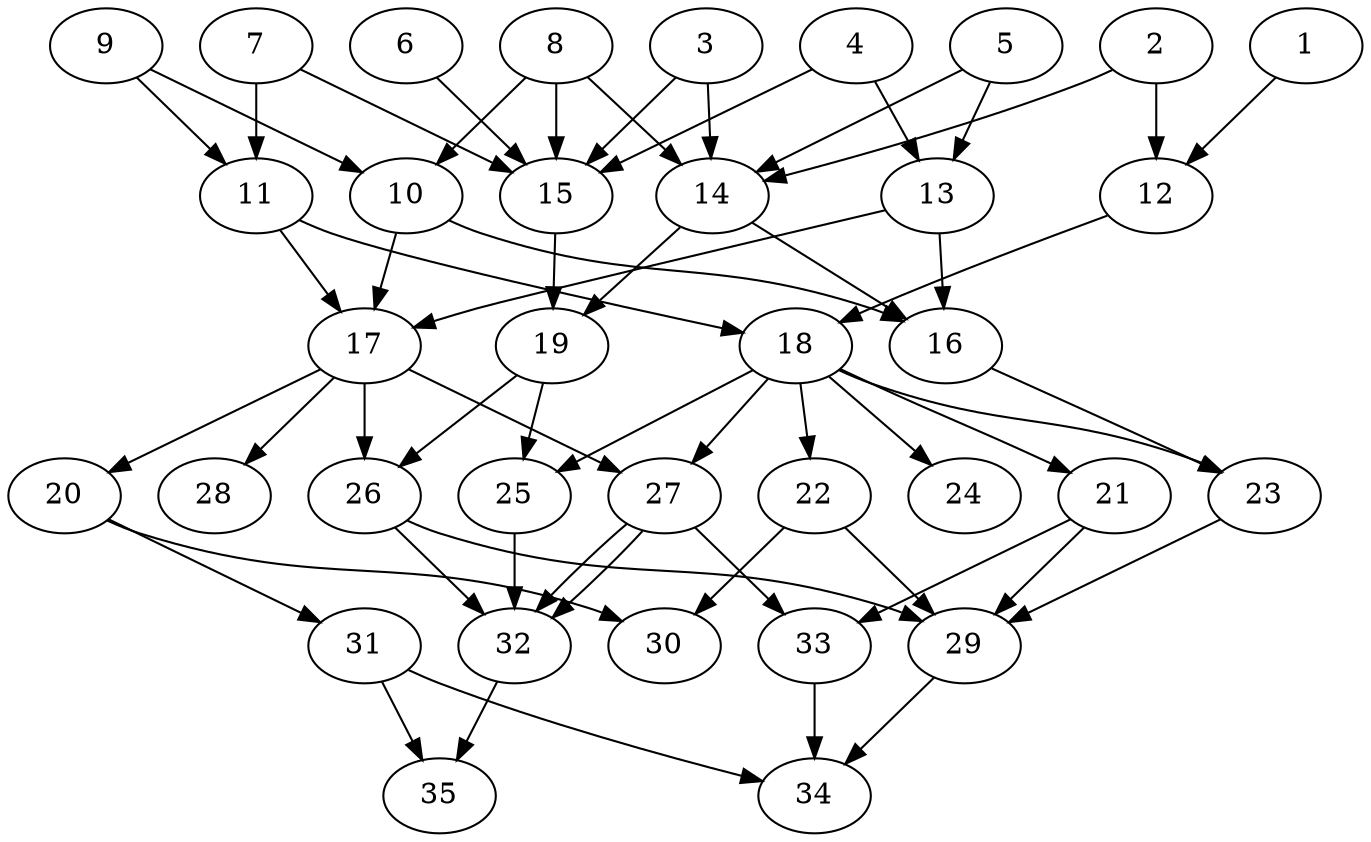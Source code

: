// DAG (tier=2-normal, mode=data, n=35, ccr=0.431, fat=0.584, density=0.548, regular=0.494, jump=0.191, mindata=2097152, maxdata=16777216)
// DAG automatically generated by daggen at Sun Aug 24 16:33:34 2025
// /home/ermia/Project/Environments/daggen/bin/daggen --dot --ccr 0.431 --fat 0.584 --regular 0.494 --density 0.548 --jump 0.191 --mindata 2097152 --maxdata 16777216 -n 35 
digraph G {
  1 [size="66469096454406232", alpha="0.02", expect_size="33234548227203116"]
  1 -> 12 [size ="1927408215130112"]
  2 [size="406536036306117184", alpha="0.10", expect_size="203268018153058592"]
  2 -> 12 [size ="155466281779200"]
  2 -> 14 [size ="155466281779200"]
  3 [size="5379089816285867", alpha="0.19", expect_size="2689544908142933"]
  3 -> 14 [size ="105538830467072"]
  3 -> 15 [size ="105538830467072"]
  4 [size="2433824671749053087744", alpha="0.08", expect_size="1216912335874526543872"]
  4 -> 13 [size ="1447492025581568"]
  4 -> 15 [size ="1447492025581568"]
  5 [size="5174141745214670848", alpha="0.13", expect_size="2587070872607335424"]
  5 -> 13 [size ="1803088683859968"]
  5 -> 14 [size ="1803088683859968"]
  6 [size="79845578242833328", alpha="0.01", expect_size="39922789121416664"]
  6 -> 15 [size ="54034748669952"]
  7 [size="10650867074212960", alpha="0.10", expect_size="5325433537106480"]
  7 -> 11 [size ="361322252337152"]
  7 -> 15 [size ="361322252337152"]
  8 [size="116534631456571392000", alpha="0.02", expect_size="58267315728285696000"]
  8 -> 10 [size ="190865158963200"]
  8 -> 14 [size ="190865158963200"]
  8 -> 15 [size ="190865158963200"]
  9 [size="253287133433219968", alpha="0.08", expect_size="126643566716609984"]
  9 -> 10 [size ="262878875615232"]
  9 -> 11 [size ="262878875615232"]
  10 [size="300625794779478400", alpha="0.05", expect_size="150312897389739200"]
  10 -> 16 [size ="153235339870208"]
  10 -> 17 [size ="153235339870208"]
  11 [size="1562462097485149696", alpha="0.04", expect_size="781231048742574848"]
  11 -> 17 [size ="543062677782528"]
  11 -> 18 [size ="543062677782528"]
  12 [size="858111650874523648000", alpha="0.08", expect_size="429055825437261824000"]
  12 -> 18 [size ="722413499187200"]
  13 [size="11942668014064840", alpha="0.16", expect_size="5971334007032420"]
  13 -> 16 [size ="1439129489375232"]
  13 -> 17 [size ="1439129489375232"]
  14 [size="770300341644995592192", alpha="0.16", expect_size="385150170822497796096"]
  14 -> 16 [size ="672248818040832"]
  14 -> 19 [size ="672248818040832"]
  15 [size="2834068427436656128", alpha="0.03", expect_size="1417034213718328064"]
  15 -> 19 [size ="2100498853265408"]
  16 [size="67744868277298397184", alpha="0.08", expect_size="33872434138649198592"]
  16 -> 23 [size ="132945687871488"]
  17 [size="2600422338141594624", alpha="0.19", expect_size="1300211169070797312"]
  17 -> 20 [size ="1566652705538048"]
  17 -> 26 [size ="1566652705538048"]
  17 -> 27 [size ="1566652705538048"]
  17 -> 28 [size ="1566652705538048"]
  18 [size="6262575934201366", alpha="0.11", expect_size="3131287967100683"]
  18 -> 21 [size ="130750749868032"]
  18 -> 22 [size ="130750749868032"]
  18 -> 23 [size ="130750749868032"]
  18 -> 24 [size ="130750749868032"]
  18 -> 25 [size ="130750749868032"]
  18 -> 27 [size ="130750749868032"]
  19 [size="1864152052973919488", alpha="0.04", expect_size="932076026486959744"]
  19 -> 25 [size ="1189308732014592"]
  19 -> 26 [size ="1189308732014592"]
  20 [size="257515829782200188928", alpha="0.01", expect_size="128757914891100094464"]
  20 -> 30 [size ="323811752804352"]
  20 -> 31 [size ="323811752804352"]
  21 [size="772747535223783040", alpha="0.16", expect_size="386373767611891520"]
  21 -> 29 [size ="391090192515072"]
  21 -> 33 [size ="391090192515072"]
  22 [size="467385145699900032", alpha="0.03", expect_size="233692572849950016"]
  22 -> 29 [size ="215203237068800"]
  22 -> 30 [size ="215203237068800"]
  23 [size="38202474135977721856", alpha="0.04", expect_size="19101237067988860928"]
  23 -> 29 [size ="90743943200768"]
  24 [size="1168924822067456512", alpha="0.05", expect_size="584462411033728256"]
  25 [size="2104291747408901", alpha="0.04", expect_size="1052145873704450"]
  25 -> 32 [size ="70305133363200"]
  26 [size="47592833060339449856", alpha="0.16", expect_size="23796416530169724928"]
  26 -> 29 [size ="105063297056768"]
  26 -> 32 [size ="105063297056768"]
  27 [size="67754893174407584", alpha="0.04", expect_size="33877446587203792"]
  27 -> 32 [size ="1925120113246208"]
  27 -> 32 [size ="1925120113246208"]
  27 -> 33 [size ="1925120113246208"]
  28 [size="2769442198272612499456", alpha="0.03", expect_size="1384721099136306249728"]
  29 [size="120612362125312000000", alpha="0.08", expect_size="60306181062656000000"]
  29 -> 34 [size ="195292037120000"]
  30 [size="3306454455772222464", alpha="0.19", expect_size="1653227227886111232"]
  31 [size="37061438962266024", alpha="0.19", expect_size="18530719481133012"]
  31 -> 34 [size ="635809812185088"]
  31 -> 35 [size ="635809812185088"]
  32 [size="748565823877768282112", alpha="0.11", expect_size="374282911938884141056"]
  32 -> 35 [size ="659543306534912"]
  33 [size="5176885706310196", alpha="0.05", expect_size="2588442853155098"]
  33 -> 34 [size ="160636608708608"]
  34 [size="63628776860169368", alpha="0.16", expect_size="31814388430084684"]
  35 [size="21546155399097168", alpha="0.15", expect_size="10773077699548584"]
}